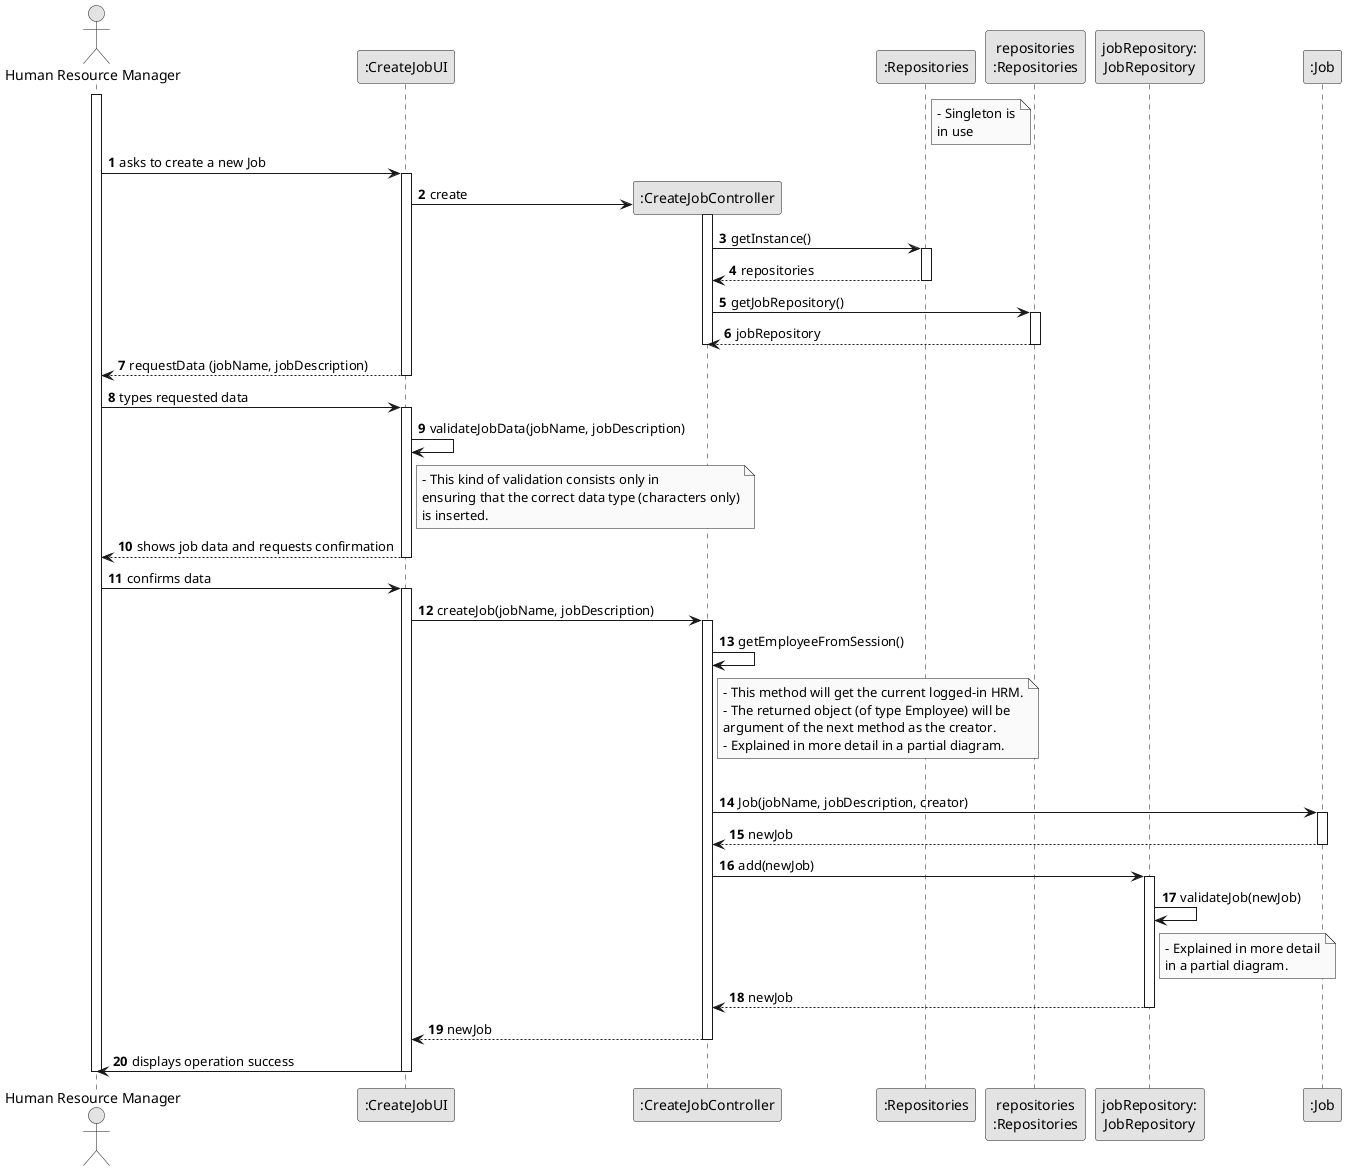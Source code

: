 @startuml
skinparam monochrome true
skinparam packageStyle rectangle
skinparam shadowing false

autonumber

'hide footbox

actor "Human Resource Manager" as HRM
participant ":CreateJobUI" as UI
participant ":CreateJobController" as CTRL
participant ":Repositories" as REPO_SINGLETON



participant "repositories\n:Repositories" as GEN_REPO_INSTANCE


participant "jobRepository:\nJobRepository" as JOB_REPO_INSTANCE
participant ":Job" as JOB
'participant ":HRManager" as MNGR


note right of REPO_SINGLETON
    - Singleton is
    in use
end note



activate HRM

        HRM -> UI : asks to create a new Job

        activate UI
            'create CTRL
            UI -> CTRL** : create

            activate CTRL

                CTRL -> REPO_SINGLETON : getInstance()

                activate REPO_SINGLETON

                    REPO_SINGLETON --> CTRL : repositories

                deactivate REPO_SINGLETON

                CTRL -> GEN_REPO_INSTANCE : getJobRepository()

                activate GEN_REPO_INSTANCE

                    GEN_REPO_INSTANCE --> CTRL : jobRepository

                deactivate GEN_REPO_INSTANCE

            deactivate CTRL


            'requests the HRM to input data
            UI --> HRM : requestData (jobName, jobDescription)
        deactivate UI

        HRM -> UI : types requested data

        activate UI

            UI -> UI : validateJobData(jobName, jobDescription)

            note right of UI
            - This kind of validation consists only in
            ensuring that the correct data type (characters only)
            is inserted.
            end note

            deactivate CTRL

            UI --> HRM : shows job data and requests confirmation

        deactivate UI

            HRM -> UI : confirms data

        activate UI

            UI -> CTRL : createJob(jobName, jobDescription)

            activate CTRL

                CTRL -> CTRL : getEmployeeFromSession()
                note right of CTRL
                    - This method will get the current logged-in HRM.
                    - The returned object (of type Employee) will be
                    argument of the next method as the creator.
                    - Explained in more detail in a partial diagram.
                end note

                |||

                CTRL -> JOB : Job(jobName, jobDescription, creator)

                activate JOB

                JOB --> CTRL : newJob

                deactivate JOB

                CTRL -> JOB_REPO_INSTANCE : add(newJob)

                activate JOB_REPO_INSTANCE

                    JOB_REPO_INSTANCE -> JOB_REPO_INSTANCE : validateJob(newJob)

                    note right of JOB_REPO_INSTANCE
                    - Explained in more detail
                    in a partial diagram.
                    end note

                    JOB_REPO_INSTANCE --> CTRL : newJob

                deactivate JOB_REPO_INSTANCE

            CTRL --> UI : newJob


        deactivate CTRL

        UI -> HRM : displays operation success

    deactivate UI

deactivate HRM

@enduml